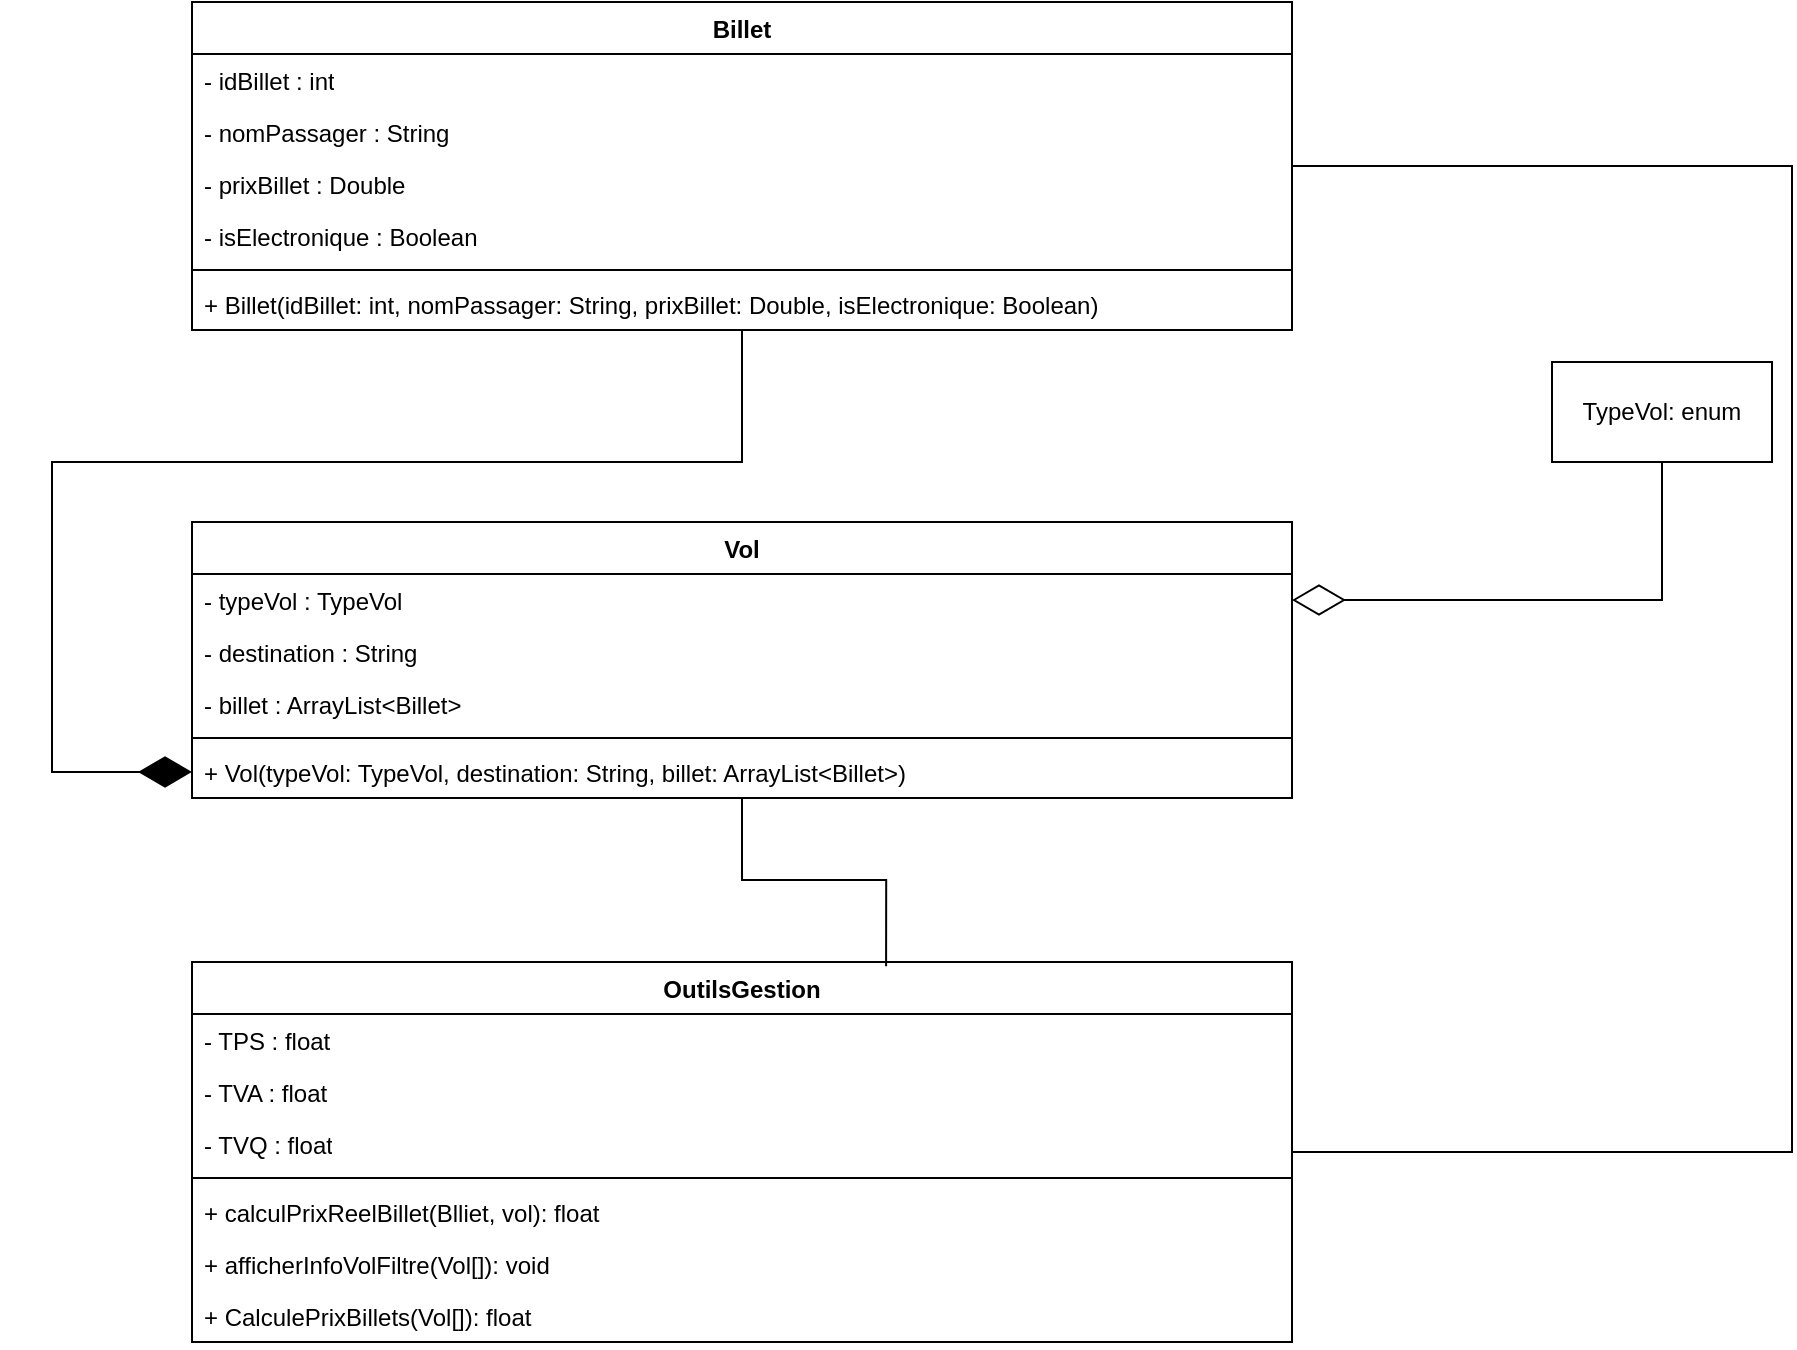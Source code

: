 <mxfile version="26.2.14">
  <diagram name="Page-1" id="om_cK-zRcHoy0MXOsVkM">
    <mxGraphModel dx="683" dy="742" grid="1" gridSize="10" guides="1" tooltips="1" connect="1" arrows="1" fold="1" page="1" pageScale="1" pageWidth="827" pageHeight="1169" math="0" shadow="0">
      <root>
        <mxCell id="0" />
        <mxCell id="1" parent="0" />
        <mxCell id="AYuKKp1kfd76BXprXWZx-1" value="Billet" style="swimlane;fontStyle=1;align=center;verticalAlign=top;childLayout=stackLayout;horizontal=1;startSize=26;horizontalStack=0;resizeParent=1;resizeParentMax=0;resizeLast=0;collapsible=1;marginBottom=0;whiteSpace=wrap;html=1;" vertex="1" parent="1">
          <mxGeometry x="110" y="10" width="550" height="164" as="geometry" />
        </mxCell>
        <mxCell id="AYuKKp1kfd76BXprXWZx-5" value="- idBillet : int" style="text;strokeColor=none;fillColor=none;align=left;verticalAlign=top;spacingLeft=4;spacingRight=4;overflow=hidden;rotatable=0;points=[[0,0.5],[1,0.5]];portConstraint=eastwest;whiteSpace=wrap;html=1;" vertex="1" parent="AYuKKp1kfd76BXprXWZx-1">
          <mxGeometry y="26" width="550" height="26" as="geometry" />
        </mxCell>
        <mxCell id="AYuKKp1kfd76BXprXWZx-2" value="- nomPassager : String" style="text;strokeColor=none;fillColor=none;align=left;verticalAlign=top;spacingLeft=4;spacingRight=4;overflow=hidden;rotatable=0;points=[[0,0.5],[1,0.5]];portConstraint=eastwest;whiteSpace=wrap;html=1;" vertex="1" parent="AYuKKp1kfd76BXprXWZx-1">
          <mxGeometry y="52" width="550" height="26" as="geometry" />
        </mxCell>
        <mxCell id="AYuKKp1kfd76BXprXWZx-6" value="- prixBillet : Double" style="text;strokeColor=none;fillColor=none;align=left;verticalAlign=top;spacingLeft=4;spacingRight=4;overflow=hidden;rotatable=0;points=[[0,0.5],[1,0.5]];portConstraint=eastwest;whiteSpace=wrap;html=1;" vertex="1" parent="AYuKKp1kfd76BXprXWZx-1">
          <mxGeometry y="78" width="550" height="26" as="geometry" />
        </mxCell>
        <mxCell id="AYuKKp1kfd76BXprXWZx-7" value="- isElectronique : Boolean" style="text;strokeColor=none;fillColor=none;align=left;verticalAlign=top;spacingLeft=4;spacingRight=4;overflow=hidden;rotatable=0;points=[[0,0.5],[1,0.5]];portConstraint=eastwest;whiteSpace=wrap;html=1;" vertex="1" parent="AYuKKp1kfd76BXprXWZx-1">
          <mxGeometry y="104" width="550" height="26" as="geometry" />
        </mxCell>
        <mxCell id="AYuKKp1kfd76BXprXWZx-3" value="" style="line;strokeWidth=1;fillColor=none;align=left;verticalAlign=middle;spacingTop=-1;spacingLeft=3;spacingRight=3;rotatable=0;labelPosition=right;points=[];portConstraint=eastwest;strokeColor=inherit;" vertex="1" parent="AYuKKp1kfd76BXprXWZx-1">
          <mxGeometry y="130" width="550" height="8" as="geometry" />
        </mxCell>
        <mxCell id="AYuKKp1kfd76BXprXWZx-4" value="+ Billet(idBillet: int, nomPassager: String, prixBillet: Double, isElectronique: Boolean)" style="text;strokeColor=none;fillColor=none;align=left;verticalAlign=top;spacingLeft=4;spacingRight=4;overflow=hidden;rotatable=0;points=[[0,0.5],[1,0.5]];portConstraint=eastwest;whiteSpace=wrap;html=1;" vertex="1" parent="AYuKKp1kfd76BXprXWZx-1">
          <mxGeometry y="138" width="550" height="26" as="geometry" />
        </mxCell>
        <mxCell id="AYuKKp1kfd76BXprXWZx-9" value="Vol" style="swimlane;fontStyle=1;align=center;verticalAlign=top;childLayout=stackLayout;horizontal=1;startSize=26;horizontalStack=0;resizeParent=1;resizeParentMax=0;resizeLast=0;collapsible=1;marginBottom=0;whiteSpace=wrap;html=1;" vertex="1" parent="1">
          <mxGeometry x="110" y="270" width="550" height="138" as="geometry" />
        </mxCell>
        <mxCell id="AYuKKp1kfd76BXprXWZx-10" value="- typeVol : TypeVol" style="text;strokeColor=none;fillColor=none;align=left;verticalAlign=top;spacingLeft=4;spacingRight=4;overflow=hidden;rotatable=0;points=[[0,0.5],[1,0.5]];portConstraint=eastwest;whiteSpace=wrap;html=1;" vertex="1" parent="AYuKKp1kfd76BXprXWZx-9">
          <mxGeometry y="26" width="550" height="26" as="geometry" />
        </mxCell>
        <mxCell id="AYuKKp1kfd76BXprXWZx-13" value="- destination : String" style="text;strokeColor=none;fillColor=none;align=left;verticalAlign=top;spacingLeft=4;spacingRight=4;overflow=hidden;rotatable=0;points=[[0,0.5],[1,0.5]];portConstraint=eastwest;whiteSpace=wrap;html=1;" vertex="1" parent="AYuKKp1kfd76BXprXWZx-9">
          <mxGeometry y="52" width="550" height="26" as="geometry" />
        </mxCell>
        <mxCell id="AYuKKp1kfd76BXprXWZx-14" value="- billet : ArrayList&amp;lt;Billet&amp;gt;" style="text;strokeColor=none;fillColor=none;align=left;verticalAlign=top;spacingLeft=4;spacingRight=4;overflow=hidden;rotatable=0;points=[[0,0.5],[1,0.5]];portConstraint=eastwest;whiteSpace=wrap;html=1;" vertex="1" parent="AYuKKp1kfd76BXprXWZx-9">
          <mxGeometry y="78" width="550" height="26" as="geometry" />
        </mxCell>
        <mxCell id="AYuKKp1kfd76BXprXWZx-11" value="" style="line;strokeWidth=1;fillColor=none;align=left;verticalAlign=middle;spacingTop=-1;spacingLeft=3;spacingRight=3;rotatable=0;labelPosition=right;points=[];portConstraint=eastwest;strokeColor=inherit;" vertex="1" parent="AYuKKp1kfd76BXprXWZx-9">
          <mxGeometry y="104" width="550" height="8" as="geometry" />
        </mxCell>
        <mxCell id="AYuKKp1kfd76BXprXWZx-12" value="+ Vol(typeVol: TypeVol, destination: String, billet: ArrayList&amp;lt;Billet&amp;gt;)" style="text;strokeColor=none;fillColor=none;align=left;verticalAlign=top;spacingLeft=4;spacingRight=4;overflow=hidden;rotatable=0;points=[[0,0.5],[1,0.5]];portConstraint=eastwest;whiteSpace=wrap;html=1;" vertex="1" parent="AYuKKp1kfd76BXprXWZx-9">
          <mxGeometry y="112" width="550" height="26" as="geometry" />
        </mxCell>
        <mxCell id="AYuKKp1kfd76BXprXWZx-15" value="OutilsGestion" style="swimlane;fontStyle=1;align=center;verticalAlign=top;childLayout=stackLayout;horizontal=1;startSize=26;horizontalStack=0;resizeParent=1;resizeParentMax=0;resizeLast=0;collapsible=1;marginBottom=0;whiteSpace=wrap;html=1;" vertex="1" parent="1">
          <mxGeometry x="110" y="490" width="550" height="190" as="geometry" />
        </mxCell>
        <mxCell id="AYuKKp1kfd76BXprXWZx-16" value="- TPS : float" style="text;strokeColor=none;fillColor=none;align=left;verticalAlign=top;spacingLeft=4;spacingRight=4;overflow=hidden;rotatable=0;points=[[0,0.5],[1,0.5]];portConstraint=eastwest;whiteSpace=wrap;html=1;" vertex="1" parent="AYuKKp1kfd76BXprXWZx-15">
          <mxGeometry y="26" width="550" height="26" as="geometry" />
        </mxCell>
        <mxCell id="AYuKKp1kfd76BXprXWZx-20" value="&lt;span style=&quot;color: rgb(0, 0, 0); font-family: Helvetica; font-size: 12px; font-style: normal; font-variant-ligatures: normal; font-variant-caps: normal; font-weight: 400; letter-spacing: normal; orphans: 2; text-align: left; text-indent: 0px; text-transform: none; widows: 2; word-spacing: 0px; -webkit-text-stroke-width: 0px; white-space: normal; text-decoration-thickness: initial; text-decoration-style: initial; text-decoration-color: initial; float: none; display: inline !important;&quot;&gt;- TVA : float&lt;/span&gt;" style="text;strokeColor=none;fillColor=none;align=left;verticalAlign=top;spacingLeft=4;spacingRight=4;overflow=hidden;rotatable=0;points=[[0,0.5],[1,0.5]];portConstraint=eastwest;whiteSpace=wrap;html=1;" vertex="1" parent="AYuKKp1kfd76BXprXWZx-15">
          <mxGeometry y="52" width="550" height="26" as="geometry" />
        </mxCell>
        <mxCell id="AYuKKp1kfd76BXprXWZx-19" value="&lt;span style=&quot;color: rgb(0, 0, 0); font-family: Helvetica; font-size: 12px; font-style: normal; font-variant-ligatures: normal; font-variant-caps: normal; font-weight: 400; letter-spacing: normal; orphans: 2; text-align: left; text-indent: 0px; text-transform: none; widows: 2; word-spacing: 0px; -webkit-text-stroke-width: 0px; white-space: normal; text-decoration-thickness: initial; text-decoration-style: initial; text-decoration-color: initial; float: none; display: inline !important;&quot;&gt;- TVQ : float&lt;/span&gt;" style="text;strokeColor=none;fillColor=none;align=left;verticalAlign=top;spacingLeft=4;spacingRight=4;overflow=hidden;rotatable=0;points=[[0,0.5],[1,0.5]];portConstraint=eastwest;whiteSpace=wrap;html=1;" vertex="1" parent="AYuKKp1kfd76BXprXWZx-15">
          <mxGeometry y="78" width="550" height="26" as="geometry" />
        </mxCell>
        <mxCell id="AYuKKp1kfd76BXprXWZx-17" value="" style="line;strokeWidth=1;fillColor=none;align=left;verticalAlign=middle;spacingTop=-1;spacingLeft=3;spacingRight=3;rotatable=0;labelPosition=right;points=[];portConstraint=eastwest;strokeColor=inherit;" vertex="1" parent="AYuKKp1kfd76BXprXWZx-15">
          <mxGeometry y="104" width="550" height="8" as="geometry" />
        </mxCell>
        <mxCell id="AYuKKp1kfd76BXprXWZx-18" value="+ calculPrixReelBillet(Blliet, vol): float" style="text;strokeColor=none;fillColor=none;align=left;verticalAlign=top;spacingLeft=4;spacingRight=4;overflow=hidden;rotatable=0;points=[[0,0.5],[1,0.5]];portConstraint=eastwest;whiteSpace=wrap;html=1;" vertex="1" parent="AYuKKp1kfd76BXprXWZx-15">
          <mxGeometry y="112" width="550" height="26" as="geometry" />
        </mxCell>
        <mxCell id="AYuKKp1kfd76BXprXWZx-21" value="+ afficherInfoVolFiltre(Vol[]): void" style="text;strokeColor=none;fillColor=none;align=left;verticalAlign=top;spacingLeft=4;spacingRight=4;overflow=hidden;rotatable=0;points=[[0,0.5],[1,0.5]];portConstraint=eastwest;whiteSpace=wrap;html=1;" vertex="1" parent="AYuKKp1kfd76BXprXWZx-15">
          <mxGeometry y="138" width="550" height="26" as="geometry" />
        </mxCell>
        <mxCell id="AYuKKp1kfd76BXprXWZx-22" value="+ CalculePrixBillets(Vol[]): float" style="text;strokeColor=none;fillColor=none;align=left;verticalAlign=top;spacingLeft=4;spacingRight=4;overflow=hidden;rotatable=0;points=[[0,0.5],[1,0.5]];portConstraint=eastwest;whiteSpace=wrap;html=1;" vertex="1" parent="AYuKKp1kfd76BXprXWZx-15">
          <mxGeometry y="164" width="550" height="26" as="geometry" />
        </mxCell>
        <mxCell id="AYuKKp1kfd76BXprXWZx-23" value="" style="endArrow=diamondThin;endFill=1;endSize=24;html=1;rounded=0;entryX=0;entryY=0.5;entryDx=0;entryDy=0;" edge="1" parent="1" source="AYuKKp1kfd76BXprXWZx-1" target="AYuKKp1kfd76BXprXWZx-12">
          <mxGeometry width="160" relative="1" as="geometry">
            <mxPoint x="290" y="220" as="sourcePoint" />
            <mxPoint x="450" y="220" as="targetPoint" />
            <Array as="points">
              <mxPoint x="385" y="240" />
              <mxPoint x="40" y="240" />
              <mxPoint x="40" y="395" />
            </Array>
          </mxGeometry>
        </mxCell>
        <mxCell id="AYuKKp1kfd76BXprXWZx-24" value="TypeVol: enum" style="html=1;whiteSpace=wrap;" vertex="1" parent="1">
          <mxGeometry x="790" y="190" width="110" height="50" as="geometry" />
        </mxCell>
        <mxCell id="AYuKKp1kfd76BXprXWZx-25" value="" style="endArrow=diamondThin;endFill=0;endSize=24;html=1;rounded=0;entryX=1;entryY=0.5;entryDx=0;entryDy=0;" edge="1" parent="1" source="AYuKKp1kfd76BXprXWZx-24" target="AYuKKp1kfd76BXprXWZx-10">
          <mxGeometry width="160" relative="1" as="geometry">
            <mxPoint x="780" y="360" as="sourcePoint" />
            <mxPoint x="940" y="360" as="targetPoint" />
            <Array as="points">
              <mxPoint x="845" y="309" />
            </Array>
          </mxGeometry>
        </mxCell>
        <mxCell id="AYuKKp1kfd76BXprXWZx-27" value="" style="endArrow=none;html=1;edgeStyle=orthogonalEdgeStyle;rounded=0;exitX=0.631;exitY=0.011;exitDx=0;exitDy=0;exitPerimeter=0;" edge="1" parent="1" source="AYuKKp1kfd76BXprXWZx-15" target="AYuKKp1kfd76BXprXWZx-9">
          <mxGeometry relative="1" as="geometry">
            <mxPoint x="480" y="460" as="sourcePoint" />
            <mxPoint x="640" y="460" as="targetPoint" />
          </mxGeometry>
        </mxCell>
        <mxCell id="AYuKKp1kfd76BXprXWZx-28" value="&lt;div&gt;&lt;br&gt;&lt;/div&gt;&lt;div&gt;&lt;br&gt;&lt;/div&gt;" style="edgeLabel;resizable=0;html=1;align=left;verticalAlign=bottom;" connectable="0" vertex="1" parent="AYuKKp1kfd76BXprXWZx-27">
          <mxGeometry x="-1" relative="1" as="geometry" />
        </mxCell>
        <mxCell id="AYuKKp1kfd76BXprXWZx-30" value="" style="endArrow=none;html=1;edgeStyle=orthogonalEdgeStyle;rounded=0;" edge="1" parent="1" source="AYuKKp1kfd76BXprXWZx-1" target="AYuKKp1kfd76BXprXWZx-15">
          <mxGeometry relative="1" as="geometry">
            <mxPoint x="770" y="110" as="sourcePoint" />
            <mxPoint x="930" y="110" as="targetPoint" />
            <Array as="points">
              <mxPoint x="910" y="92" />
              <mxPoint x="910" y="585" />
            </Array>
          </mxGeometry>
        </mxCell>
      </root>
    </mxGraphModel>
  </diagram>
</mxfile>
